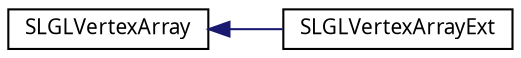 digraph "Graphical Class Hierarchy"
{
 // LATEX_PDF_SIZE
  edge [fontname="Arial.ttf",fontsize="10",labelfontname="Arial.ttf",labelfontsize="10"];
  node [fontname="Arial.ttf",fontsize="10",shape=record];
  rankdir="LR";
  Node0 [label="SLGLVertexArray",height=0.2,width=0.4,color="black", fillcolor="white", style="filled",URL="$class_s_l_g_l_vertex_array.html",tooltip="SLGLVertexArray encapsulates the core OpenGL drawing."];
  Node0 -> Node1 [dir="back",color="midnightblue",fontsize="10",style="solid",fontname="Arial.ttf"];
  Node1 [label="SLGLVertexArrayExt",height=0.2,width=0.4,color="black", fillcolor="white", style="filled",URL="$class_s_l_g_l_vertex_array_ext.html",tooltip="SLGLVertexArray adds Helper Functions for quick Line & Point Drawing."];
}
